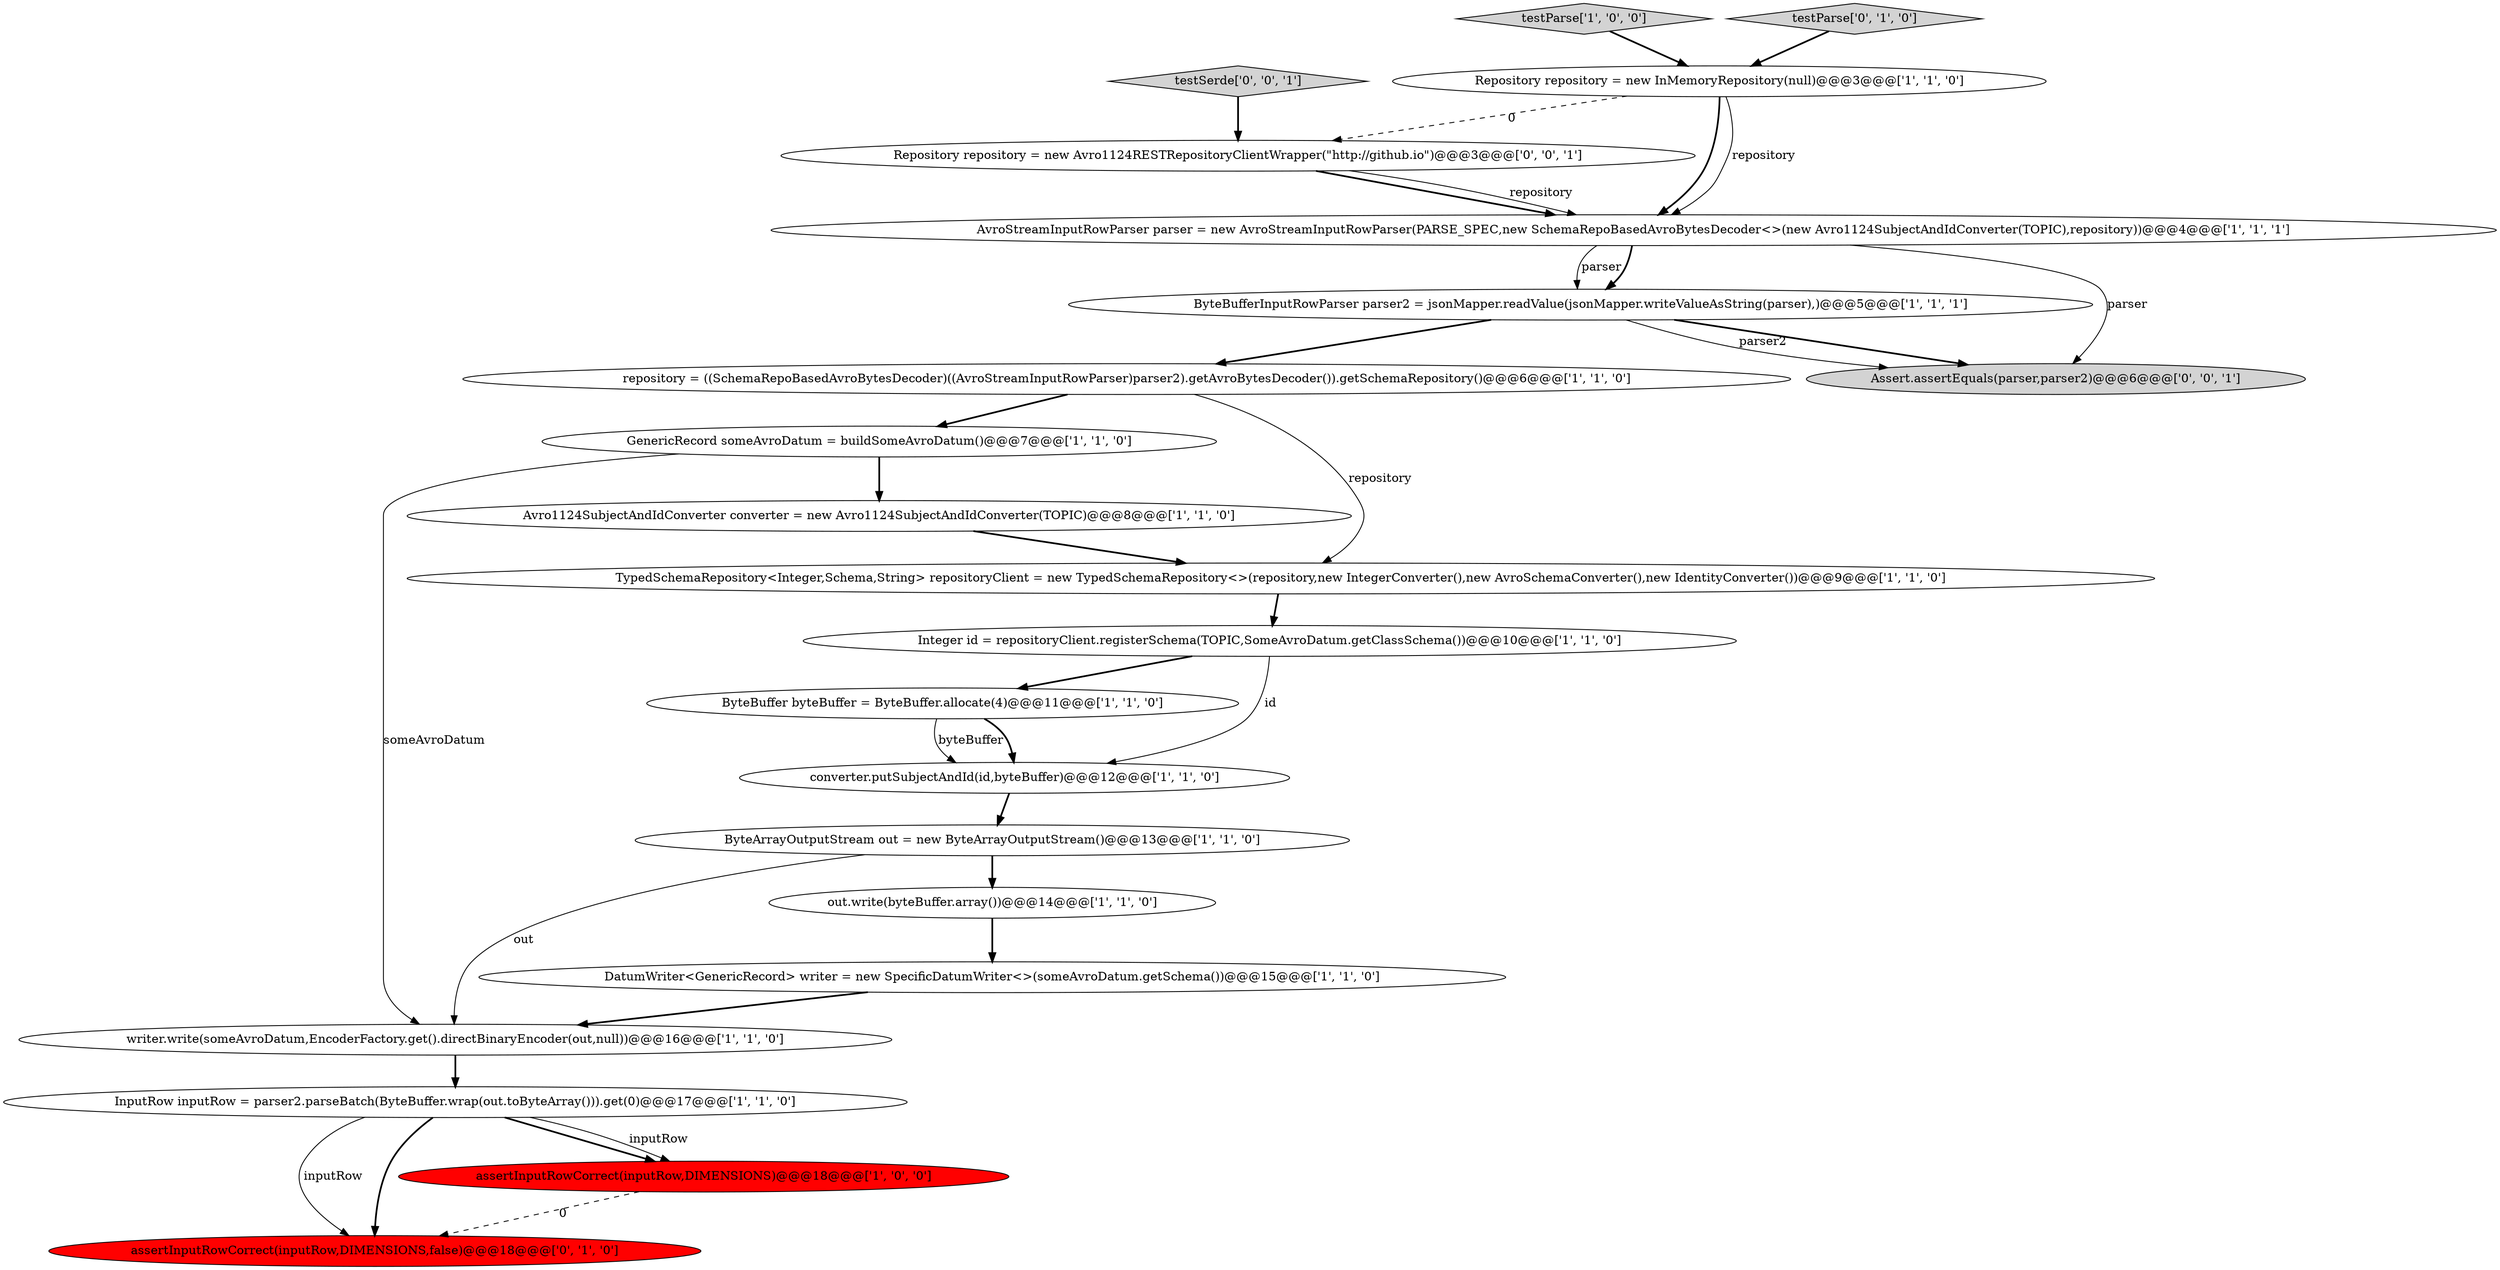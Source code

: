 digraph {
18 [style = filled, label = "assertInputRowCorrect(inputRow,DIMENSIONS,false)@@@18@@@['0', '1', '0']", fillcolor = red, shape = ellipse image = "AAA1AAABBB2BBB"];
14 [style = filled, label = "testParse['1', '0', '0']", fillcolor = lightgray, shape = diamond image = "AAA0AAABBB1BBB"];
12 [style = filled, label = "ByteBufferInputRowParser parser2 = jsonMapper.readValue(jsonMapper.writeValueAsString(parser),)@@@5@@@['1', '1', '1']", fillcolor = white, shape = ellipse image = "AAA0AAABBB1BBB"];
21 [style = filled, label = "Assert.assertEquals(parser,parser2)@@@6@@@['0', '0', '1']", fillcolor = lightgray, shape = ellipse image = "AAA0AAABBB3BBB"];
7 [style = filled, label = "Repository repository = new InMemoryRepository(null)@@@3@@@['1', '1', '0']", fillcolor = white, shape = ellipse image = "AAA0AAABBB1BBB"];
20 [style = filled, label = "Repository repository = new Avro1124RESTRepositoryClientWrapper(\"http://github.io\")@@@3@@@['0', '0', '1']", fillcolor = white, shape = ellipse image = "AAA0AAABBB3BBB"];
13 [style = filled, label = "repository = ((SchemaRepoBasedAvroBytesDecoder)((AvroStreamInputRowParser)parser2).getAvroBytesDecoder()).getSchemaRepository()@@@6@@@['1', '1', '0']", fillcolor = white, shape = ellipse image = "AAA0AAABBB1BBB"];
0 [style = filled, label = "ByteBuffer byteBuffer = ByteBuffer.allocate(4)@@@11@@@['1', '1', '0']", fillcolor = white, shape = ellipse image = "AAA0AAABBB1BBB"];
9 [style = filled, label = "InputRow inputRow = parser2.parseBatch(ByteBuffer.wrap(out.toByteArray())).get(0)@@@17@@@['1', '1', '0']", fillcolor = white, shape = ellipse image = "AAA0AAABBB1BBB"];
6 [style = filled, label = "assertInputRowCorrect(inputRow,DIMENSIONS)@@@18@@@['1', '0', '0']", fillcolor = red, shape = ellipse image = "AAA1AAABBB1BBB"];
1 [style = filled, label = "GenericRecord someAvroDatum = buildSomeAvroDatum()@@@7@@@['1', '1', '0']", fillcolor = white, shape = ellipse image = "AAA0AAABBB1BBB"];
19 [style = filled, label = "testSerde['0', '0', '1']", fillcolor = lightgray, shape = diamond image = "AAA0AAABBB3BBB"];
2 [style = filled, label = "writer.write(someAvroDatum,EncoderFactory.get().directBinaryEncoder(out,null))@@@16@@@['1', '1', '0']", fillcolor = white, shape = ellipse image = "AAA0AAABBB1BBB"];
5 [style = filled, label = "out.write(byteBuffer.array())@@@14@@@['1', '1', '0']", fillcolor = white, shape = ellipse image = "AAA0AAABBB1BBB"];
3 [style = filled, label = "Avro1124SubjectAndIdConverter converter = new Avro1124SubjectAndIdConverter(TOPIC)@@@8@@@['1', '1', '0']", fillcolor = white, shape = ellipse image = "AAA0AAABBB1BBB"];
17 [style = filled, label = "testParse['0', '1', '0']", fillcolor = lightgray, shape = diamond image = "AAA0AAABBB2BBB"];
4 [style = filled, label = "ByteArrayOutputStream out = new ByteArrayOutputStream()@@@13@@@['1', '1', '0']", fillcolor = white, shape = ellipse image = "AAA0AAABBB1BBB"];
8 [style = filled, label = "converter.putSubjectAndId(id,byteBuffer)@@@12@@@['1', '1', '0']", fillcolor = white, shape = ellipse image = "AAA0AAABBB1BBB"];
11 [style = filled, label = "Integer id = repositoryClient.registerSchema(TOPIC,SomeAvroDatum.getClassSchema())@@@10@@@['1', '1', '0']", fillcolor = white, shape = ellipse image = "AAA0AAABBB1BBB"];
16 [style = filled, label = "AvroStreamInputRowParser parser = new AvroStreamInputRowParser(PARSE_SPEC,new SchemaRepoBasedAvroBytesDecoder<>(new Avro1124SubjectAndIdConverter(TOPIC),repository))@@@4@@@['1', '1', '1']", fillcolor = white, shape = ellipse image = "AAA0AAABBB1BBB"];
10 [style = filled, label = "TypedSchemaRepository<Integer,Schema,String> repositoryClient = new TypedSchemaRepository<>(repository,new IntegerConverter(),new AvroSchemaConverter(),new IdentityConverter())@@@9@@@['1', '1', '0']", fillcolor = white, shape = ellipse image = "AAA0AAABBB1BBB"];
15 [style = filled, label = "DatumWriter<GenericRecord> writer = new SpecificDatumWriter<>(someAvroDatum.getSchema())@@@15@@@['1', '1', '0']", fillcolor = white, shape = ellipse image = "AAA0AAABBB1BBB"];
15->2 [style = bold, label=""];
12->21 [style = bold, label=""];
19->20 [style = bold, label=""];
1->3 [style = bold, label=""];
7->20 [style = dashed, label="0"];
5->15 [style = bold, label=""];
2->9 [style = bold, label=""];
1->2 [style = solid, label="someAvroDatum"];
13->1 [style = bold, label=""];
4->2 [style = solid, label="out"];
9->6 [style = bold, label=""];
14->7 [style = bold, label=""];
6->18 [style = dashed, label="0"];
17->7 [style = bold, label=""];
12->13 [style = bold, label=""];
3->10 [style = bold, label=""];
0->8 [style = solid, label="byteBuffer"];
11->0 [style = bold, label=""];
9->18 [style = solid, label="inputRow"];
9->18 [style = bold, label=""];
16->21 [style = solid, label="parser"];
20->16 [style = bold, label=""];
16->12 [style = solid, label="parser"];
11->8 [style = solid, label="id"];
7->16 [style = bold, label=""];
0->8 [style = bold, label=""];
20->16 [style = solid, label="repository"];
7->16 [style = solid, label="repository"];
8->4 [style = bold, label=""];
13->10 [style = solid, label="repository"];
9->6 [style = solid, label="inputRow"];
12->21 [style = solid, label="parser2"];
16->12 [style = bold, label=""];
4->5 [style = bold, label=""];
10->11 [style = bold, label=""];
}
